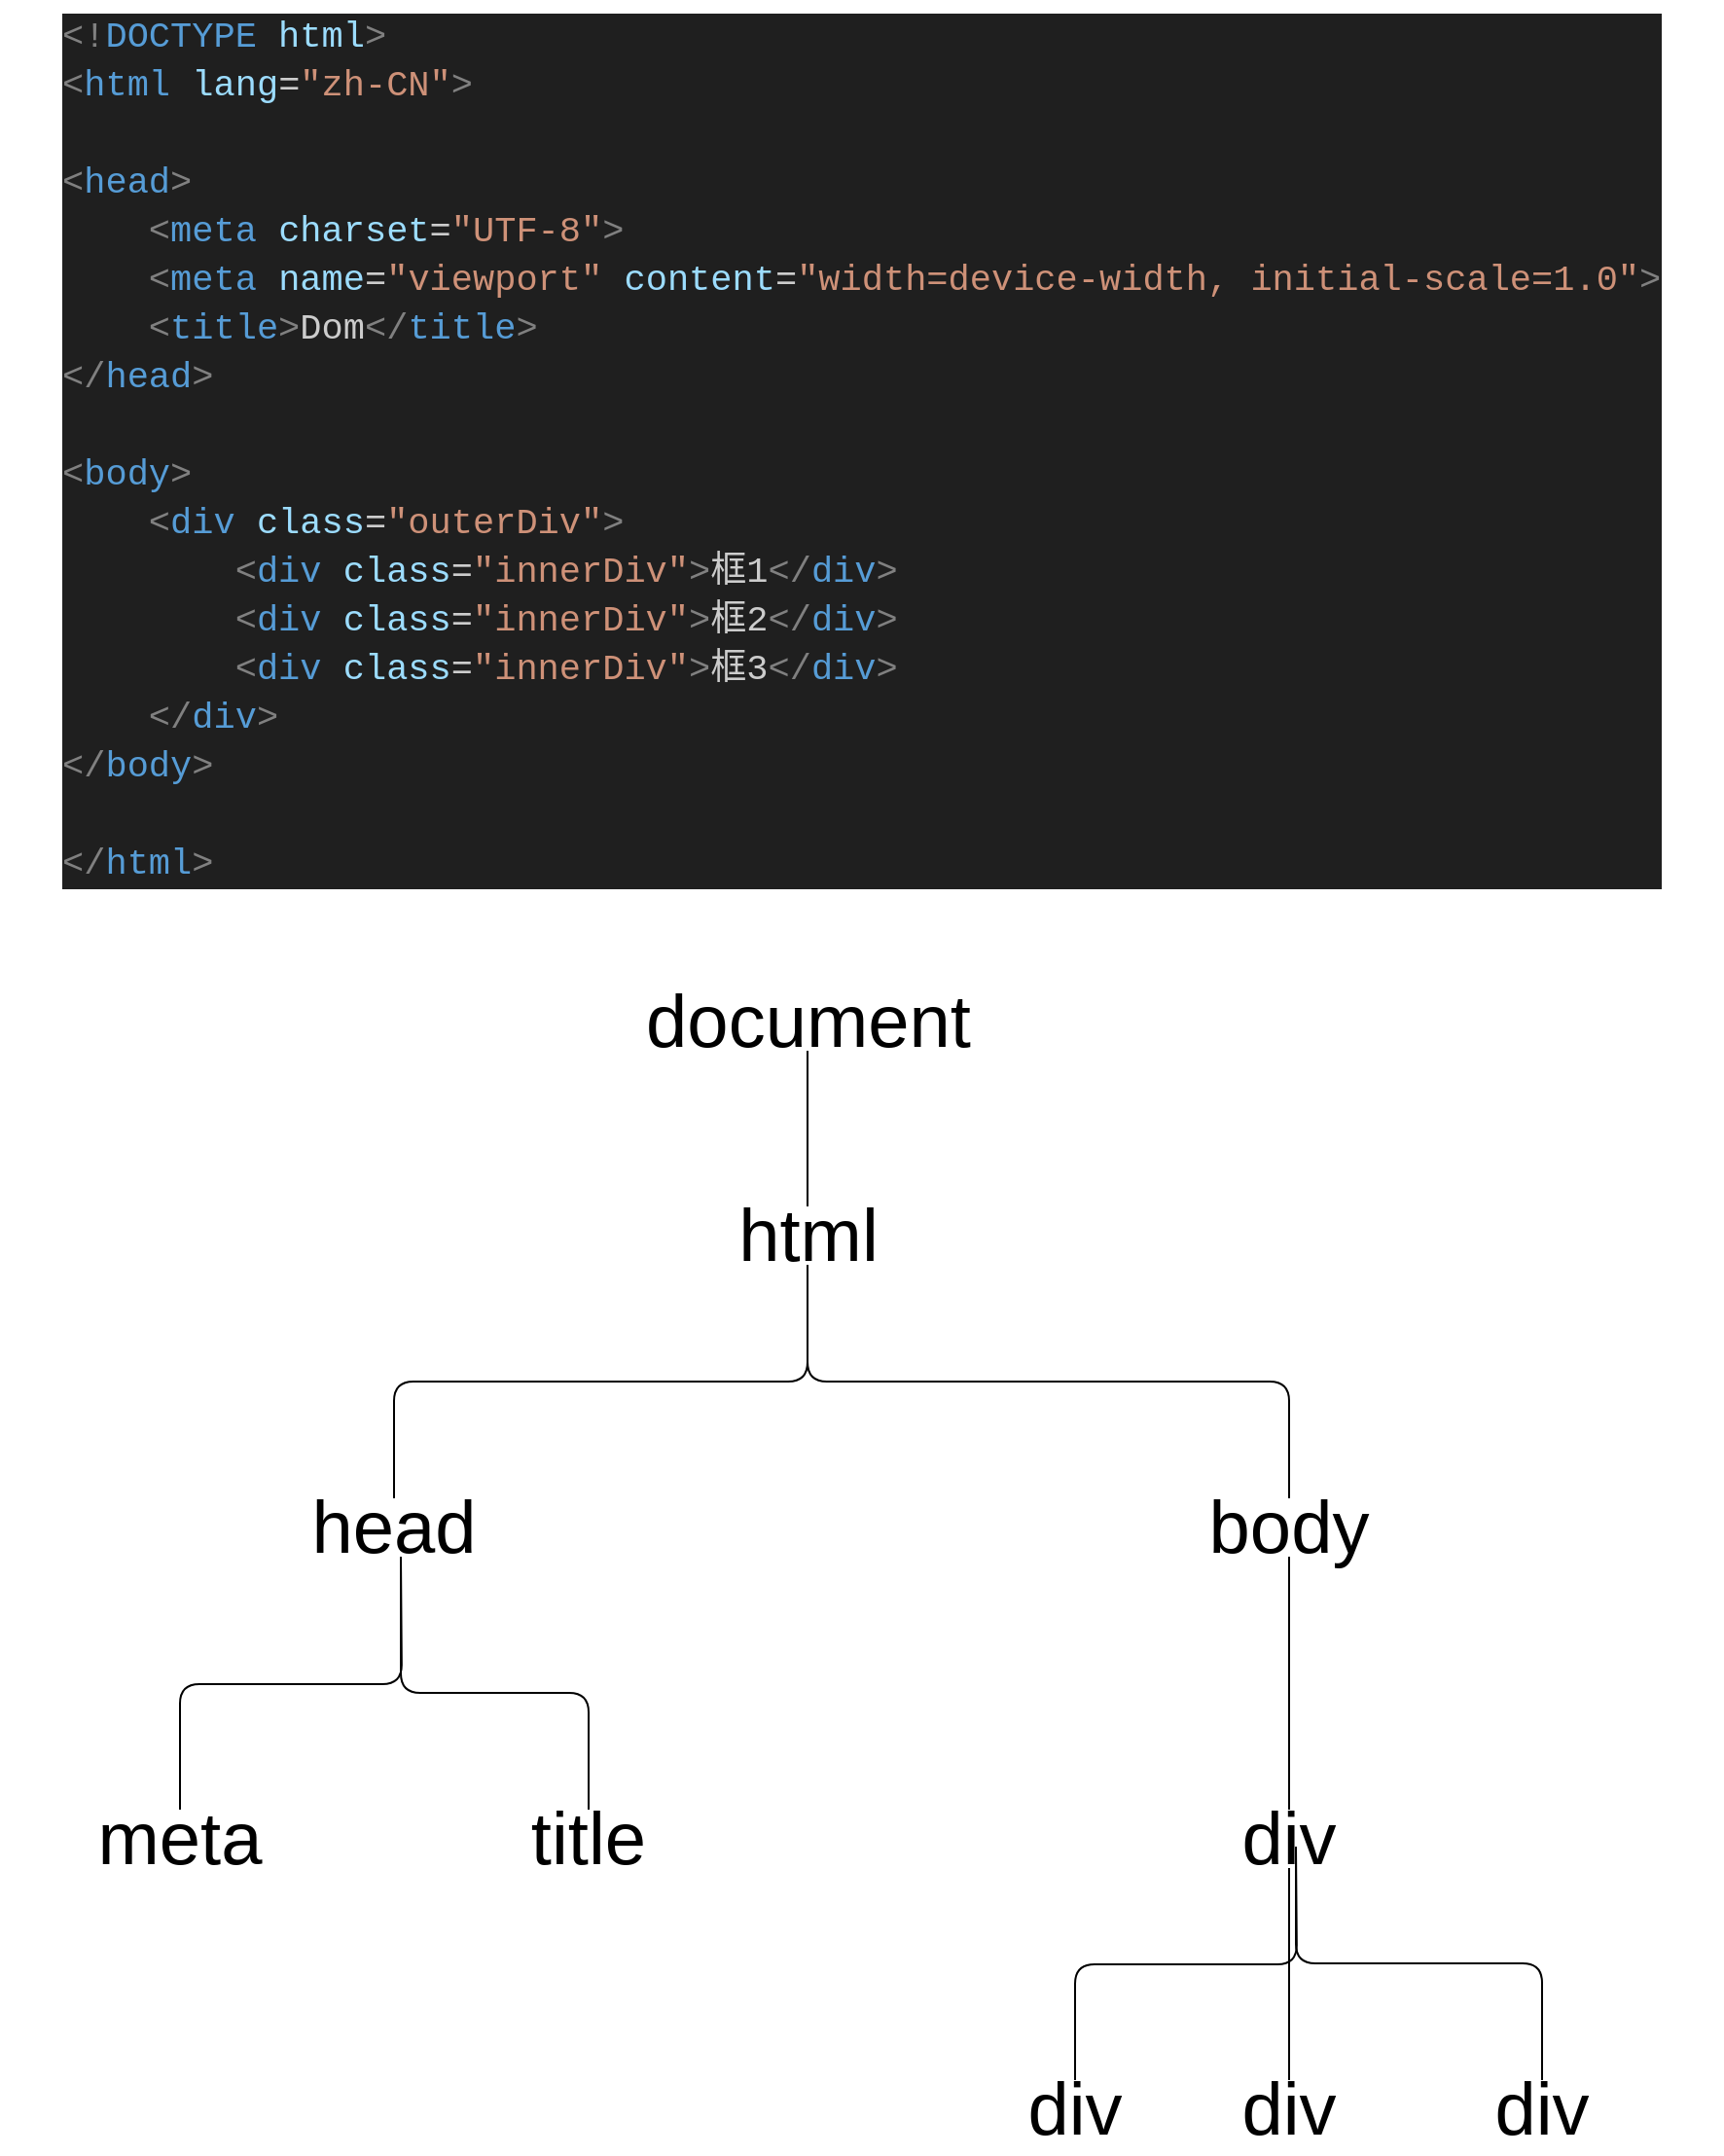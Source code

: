 <mxfile>
    <diagram id="sOhQCD3ukyDsmvhBt-Hc" name="第 1 页">
        <mxGraphModel dx="3302" dy="1405" grid="1" gridSize="10" guides="1" tooltips="1" connect="1" arrows="1" fold="1" page="1" pageScale="1" pageWidth="827" pageHeight="1169" math="0" shadow="0">
            <root>
                <mxCell id="0"/>
                <mxCell id="1" parent="0"/>
                <mxCell id="2" value="&lt;div style=&quot;color: #cccccc;background-color: #1f1f1f;font-family: Consolas, &#39;Courier New&#39;, monospace;font-weight: normal;font-size: 18.5px;line-height: 25px;white-space: pre;&quot;&gt;&lt;div&gt;&lt;span style=&quot;color: #808080;&quot;&gt;&amp;lt;!&lt;/span&gt;&lt;span style=&quot;color: #569cd6;&quot;&gt;DOCTYPE&lt;/span&gt;&lt;span style=&quot;color: #cccccc;&quot;&gt; &lt;/span&gt;&lt;span style=&quot;color: #9cdcfe;&quot;&gt;html&lt;/span&gt;&lt;span style=&quot;color: #808080;&quot;&gt;&amp;gt;&lt;/span&gt;&lt;/div&gt;&lt;div&gt;&lt;span style=&quot;color: #808080;&quot;&gt;&amp;lt;&lt;/span&gt;&lt;span style=&quot;color: #569cd6;&quot;&gt;html&lt;/span&gt;&lt;span style=&quot;color: #cccccc;&quot;&gt; &lt;/span&gt;&lt;span style=&quot;color: #9cdcfe;&quot;&gt;lang&lt;/span&gt;&lt;span style=&quot;color: #cccccc;&quot;&gt;=&lt;/span&gt;&lt;span style=&quot;color: #ce9178;&quot;&gt;&quot;zh-CN&quot;&lt;/span&gt;&lt;span style=&quot;color: #808080;&quot;&gt;&amp;gt;&lt;/span&gt;&lt;/div&gt;&lt;br&gt;&lt;div&gt;&lt;span style=&quot;color: #808080;&quot;&gt;&amp;lt;&lt;/span&gt;&lt;span style=&quot;color: #569cd6;&quot;&gt;head&lt;/span&gt;&lt;span style=&quot;color: #808080;&quot;&gt;&amp;gt;&lt;/span&gt;&lt;/div&gt;&lt;div&gt;&lt;span style=&quot;color: #cccccc;&quot;&gt;&amp;nbsp; &amp;nbsp; &lt;/span&gt;&lt;span style=&quot;color: #808080;&quot;&gt;&amp;lt;&lt;/span&gt;&lt;span style=&quot;color: #569cd6;&quot;&gt;meta&lt;/span&gt;&lt;span style=&quot;color: #cccccc;&quot;&gt; &lt;/span&gt;&lt;span style=&quot;color: #9cdcfe;&quot;&gt;charset&lt;/span&gt;&lt;span style=&quot;color: #cccccc;&quot;&gt;=&lt;/span&gt;&lt;span style=&quot;color: #ce9178;&quot;&gt;&quot;UTF-8&quot;&lt;/span&gt;&lt;span style=&quot;color: #808080;&quot;&gt;&amp;gt;&lt;/span&gt;&lt;/div&gt;&lt;div&gt;&lt;span style=&quot;color: #cccccc;&quot;&gt;&amp;nbsp; &amp;nbsp; &lt;/span&gt;&lt;span style=&quot;color: #808080;&quot;&gt;&amp;lt;&lt;/span&gt;&lt;span style=&quot;color: #569cd6;&quot;&gt;meta&lt;/span&gt;&lt;span style=&quot;color: #cccccc;&quot;&gt; &lt;/span&gt;&lt;span style=&quot;color: #9cdcfe;&quot;&gt;name&lt;/span&gt;&lt;span style=&quot;color: #cccccc;&quot;&gt;=&lt;/span&gt;&lt;span style=&quot;color: #ce9178;&quot;&gt;&quot;viewport&quot;&lt;/span&gt;&lt;span style=&quot;color: #cccccc;&quot;&gt; &lt;/span&gt;&lt;span style=&quot;color: #9cdcfe;&quot;&gt;content&lt;/span&gt;&lt;span style=&quot;color: #cccccc;&quot;&gt;=&lt;/span&gt;&lt;span style=&quot;color: #ce9178;&quot;&gt;&quot;width=device-width, initial-scale=1.0&quot;&lt;/span&gt;&lt;span style=&quot;color: #808080;&quot;&gt;&amp;gt;&lt;/span&gt;&lt;/div&gt;&lt;div&gt;&lt;span style=&quot;color: #cccccc;&quot;&gt;&amp;nbsp; &amp;nbsp; &lt;/span&gt;&lt;span style=&quot;color: #808080;&quot;&gt;&amp;lt;&lt;/span&gt;&lt;span style=&quot;color: #569cd6;&quot;&gt;title&lt;/span&gt;&lt;span style=&quot;color: #808080;&quot;&gt;&amp;gt;&lt;/span&gt;&lt;span style=&quot;color: #cccccc;&quot;&gt;Dom&lt;/span&gt;&lt;span style=&quot;color: #808080;&quot;&gt;&amp;lt;/&lt;/span&gt;&lt;span style=&quot;color: #569cd6;&quot;&gt;title&lt;/span&gt;&lt;span style=&quot;color: #808080;&quot;&gt;&amp;gt;&lt;/span&gt;&lt;/div&gt;&lt;div&gt;&lt;span style=&quot;color: #808080;&quot;&gt;&amp;lt;/&lt;/span&gt;&lt;span style=&quot;color: #569cd6;&quot;&gt;head&lt;/span&gt;&lt;span style=&quot;color: #808080;&quot;&gt;&amp;gt;&lt;/span&gt;&lt;/div&gt;&lt;br&gt;&lt;div&gt;&lt;span style=&quot;color: #808080;&quot;&gt;&amp;lt;&lt;/span&gt;&lt;span style=&quot;color: #569cd6;&quot;&gt;body&lt;/span&gt;&lt;span style=&quot;color: #808080;&quot;&gt;&amp;gt;&lt;/span&gt;&lt;/div&gt;&lt;div&gt;&lt;span style=&quot;color: #cccccc;&quot;&gt;&amp;nbsp; &amp;nbsp; &lt;/span&gt;&lt;span style=&quot;color: #808080;&quot;&gt;&amp;lt;&lt;/span&gt;&lt;span style=&quot;color: #569cd6;&quot;&gt;div&lt;/span&gt;&lt;span style=&quot;color: #cccccc;&quot;&gt; &lt;/span&gt;&lt;span style=&quot;color: #9cdcfe;&quot;&gt;class&lt;/span&gt;&lt;span style=&quot;color: #cccccc;&quot;&gt;=&lt;/span&gt;&lt;span style=&quot;color: #ce9178;&quot;&gt;&quot;outerDiv&quot;&lt;/span&gt;&lt;span style=&quot;color: #808080;&quot;&gt;&amp;gt;&lt;/span&gt;&lt;/div&gt;&lt;div&gt;&lt;span style=&quot;color: #cccccc;&quot;&gt;&amp;nbsp; &amp;nbsp; &amp;nbsp; &amp;nbsp; &lt;/span&gt;&lt;span style=&quot;color: #808080;&quot;&gt;&amp;lt;&lt;/span&gt;&lt;span style=&quot;color: #569cd6;&quot;&gt;div&lt;/span&gt;&lt;span style=&quot;color: #cccccc;&quot;&gt; &lt;/span&gt;&lt;span style=&quot;color: #9cdcfe;&quot;&gt;class&lt;/span&gt;&lt;span style=&quot;color: #cccccc;&quot;&gt;=&lt;/span&gt;&lt;span style=&quot;color: #ce9178;&quot;&gt;&quot;innerDiv&quot;&lt;/span&gt;&lt;span style=&quot;color: #808080;&quot;&gt;&amp;gt;&lt;/span&gt;&lt;span style=&quot;color: #cccccc;&quot;&gt;框1&lt;/span&gt;&lt;span style=&quot;color: #808080;&quot;&gt;&amp;lt;/&lt;/span&gt;&lt;span style=&quot;color: #569cd6;&quot;&gt;div&lt;/span&gt;&lt;span style=&quot;color: #808080;&quot;&gt;&amp;gt;&lt;/span&gt;&lt;/div&gt;&lt;div&gt;&lt;span style=&quot;color: #cccccc;&quot;&gt;&amp;nbsp; &amp;nbsp; &amp;nbsp; &amp;nbsp; &lt;/span&gt;&lt;span style=&quot;color: #808080;&quot;&gt;&amp;lt;&lt;/span&gt;&lt;span style=&quot;color: #569cd6;&quot;&gt;div&lt;/span&gt;&lt;span style=&quot;color: #cccccc;&quot;&gt; &lt;/span&gt;&lt;span style=&quot;color: #9cdcfe;&quot;&gt;class&lt;/span&gt;&lt;span style=&quot;color: #cccccc;&quot;&gt;=&lt;/span&gt;&lt;span style=&quot;color: #ce9178;&quot;&gt;&quot;innerDiv&quot;&lt;/span&gt;&lt;span style=&quot;color: #808080;&quot;&gt;&amp;gt;&lt;/span&gt;&lt;span style=&quot;color: #cccccc;&quot;&gt;框2&lt;/span&gt;&lt;span style=&quot;color: #808080;&quot;&gt;&amp;lt;/&lt;/span&gt;&lt;span style=&quot;color: #569cd6;&quot;&gt;div&lt;/span&gt;&lt;span style=&quot;color: #808080;&quot;&gt;&amp;gt;&lt;/span&gt;&lt;/div&gt;&lt;div&gt;&lt;span style=&quot;color: #cccccc;&quot;&gt;&amp;nbsp; &amp;nbsp; &amp;nbsp; &amp;nbsp; &lt;/span&gt;&lt;span style=&quot;color: #808080;&quot;&gt;&amp;lt;&lt;/span&gt;&lt;span style=&quot;color: #569cd6;&quot;&gt;div&lt;/span&gt;&lt;span style=&quot;color: #cccccc;&quot;&gt; &lt;/span&gt;&lt;span style=&quot;color: #9cdcfe;&quot;&gt;class&lt;/span&gt;&lt;span style=&quot;color: #cccccc;&quot;&gt;=&lt;/span&gt;&lt;span style=&quot;color: #ce9178;&quot;&gt;&quot;innerDiv&quot;&lt;/span&gt;&lt;span style=&quot;color: #808080;&quot;&gt;&amp;gt;&lt;/span&gt;&lt;span style=&quot;color: #cccccc;&quot;&gt;框3&lt;/span&gt;&lt;span style=&quot;color: #808080;&quot;&gt;&amp;lt;/&lt;/span&gt;&lt;span style=&quot;color: #569cd6;&quot;&gt;div&lt;/span&gt;&lt;span style=&quot;color: #808080;&quot;&gt;&amp;gt;&lt;/span&gt;&lt;/div&gt;&lt;div&gt;&lt;span style=&quot;color: #cccccc;&quot;&gt;&amp;nbsp; &amp;nbsp; &lt;/span&gt;&lt;span style=&quot;color: #808080;&quot;&gt;&amp;lt;/&lt;/span&gt;&lt;span style=&quot;color: #569cd6;&quot;&gt;div&lt;/span&gt;&lt;span style=&quot;color: #808080;&quot;&gt;&amp;gt;&lt;/span&gt;&lt;/div&gt;&lt;div&gt;&lt;span style=&quot;color: #808080;&quot;&gt;&amp;lt;/&lt;/span&gt;&lt;span style=&quot;color: #569cd6;&quot;&gt;body&lt;/span&gt;&lt;span style=&quot;color: #808080;&quot;&gt;&amp;gt;&lt;/span&gt;&lt;/div&gt;&lt;br&gt;&lt;div&gt;&lt;span style=&quot;color: #808080;&quot;&gt;&amp;lt;/&lt;/span&gt;&lt;span style=&quot;color: #569cd6;&quot;&gt;html&lt;/span&gt;&lt;span style=&quot;color: #808080;&quot;&gt;&amp;gt;&lt;/span&gt;&lt;/div&gt;&lt;/div&gt;" style="text;whiteSpace=wrap;html=1;" vertex="1" parent="1">
                    <mxGeometry x="-10" y="100" width="770" height="470" as="geometry"/>
                </mxCell>
                <mxCell id="3" value="&lt;font style=&quot;font-size: 38px;&quot;&gt;document&lt;/font&gt;" style="text;html=1;align=center;verticalAlign=middle;whiteSpace=wrap;rounded=0;" vertex="1" parent="1">
                    <mxGeometry x="282.5" y="610" width="185" height="30" as="geometry"/>
                </mxCell>
                <mxCell id="4" value="" style="endArrow=none;html=1;entryX=0.5;entryY=1;entryDx=0;entryDy=0;" edge="1" parent="1" target="3">
                    <mxGeometry width="50" height="50" relative="1" as="geometry">
                        <mxPoint x="375" y="720" as="sourcePoint"/>
                        <mxPoint x="280" y="770" as="targetPoint"/>
                    </mxGeometry>
                </mxCell>
                <mxCell id="6" value="&lt;font style=&quot;font-size: 38px;&quot;&gt;html&lt;/font&gt;" style="text;html=1;align=center;verticalAlign=middle;whiteSpace=wrap;rounded=0;" vertex="1" parent="1">
                    <mxGeometry x="282.5" y="720" width="185" height="30" as="geometry"/>
                </mxCell>
                <mxCell id="7" value="&lt;font style=&quot;font-size: 38px;&quot;&gt;head&lt;/font&gt;" style="text;html=1;align=center;verticalAlign=middle;whiteSpace=wrap;rounded=0;" vertex="1" parent="1">
                    <mxGeometry x="70" y="870" width="185" height="30" as="geometry"/>
                </mxCell>
                <mxCell id="8" value="&lt;font style=&quot;font-size: 38px;&quot;&gt;body&lt;/font&gt;" style="text;html=1;align=center;verticalAlign=middle;whiteSpace=wrap;rounded=0;" vertex="1" parent="1">
                    <mxGeometry x="530" y="870" width="185" height="30" as="geometry"/>
                </mxCell>
                <mxCell id="10" value="&lt;font style=&quot;font-size: 38px;&quot;&gt;meta&lt;/font&gt;" style="text;html=1;align=center;verticalAlign=middle;whiteSpace=wrap;rounded=0;" vertex="1" parent="1">
                    <mxGeometry x="-40" y="1030" width="185" height="30" as="geometry"/>
                </mxCell>
                <mxCell id="11" value="&lt;font style=&quot;font-size: 38px;&quot;&gt;title&lt;/font&gt;" style="text;html=1;align=center;verticalAlign=middle;whiteSpace=wrap;rounded=0;" vertex="1" parent="1">
                    <mxGeometry x="170" y="1030" width="185" height="30" as="geometry"/>
                </mxCell>
                <mxCell id="12" value="&lt;font style=&quot;font-size: 38px;&quot;&gt;div&lt;/font&gt;" style="text;html=1;align=center;verticalAlign=middle;whiteSpace=wrap;rounded=0;" vertex="1" parent="1">
                    <mxGeometry x="530" y="1030" width="185" height="30" as="geometry"/>
                </mxCell>
                <mxCell id="13" value="&lt;font style=&quot;font-size: 38px;&quot;&gt;div&lt;/font&gt;" style="text;html=1;align=center;verticalAlign=middle;whiteSpace=wrap;rounded=0;" vertex="1" parent="1">
                    <mxGeometry x="530" y="1169" width="185" height="30" as="geometry"/>
                </mxCell>
                <mxCell id="14" value="&lt;font style=&quot;font-size: 38px;&quot;&gt;div&lt;/font&gt;" style="text;html=1;align=center;verticalAlign=middle;whiteSpace=wrap;rounded=0;" vertex="1" parent="1">
                    <mxGeometry x="420" y="1169" width="185" height="30" as="geometry"/>
                </mxCell>
                <mxCell id="15" value="&lt;font style=&quot;font-size: 38px;&quot;&gt;div&lt;/font&gt;" style="text;html=1;align=center;verticalAlign=middle;whiteSpace=wrap;rounded=0;" vertex="1" parent="1">
                    <mxGeometry x="660" y="1169" width="185" height="30" as="geometry"/>
                </mxCell>
                <mxCell id="G0duZR5LWQeL_jGoXp1A-19" value="" style="endArrow=none;html=1;edgeStyle=orthogonalEdgeStyle;entryX=0.5;entryY=0;entryDx=0;entryDy=0;exitX=0.5;exitY=1;exitDx=0;exitDy=0;" edge="1" parent="1" source="6" target="8">
                    <mxGeometry width="50" height="50" relative="1" as="geometry">
                        <mxPoint x="390" y="790" as="sourcePoint"/>
                        <mxPoint x="460" y="780" as="targetPoint"/>
                        <Array as="points">
                            <mxPoint x="375" y="810"/>
                            <mxPoint x="622" y="810"/>
                        </Array>
                    </mxGeometry>
                </mxCell>
                <mxCell id="G0duZR5LWQeL_jGoXp1A-22" value="" style="endArrow=none;html=1;edgeStyle=orthogonalEdgeStyle;exitX=0.5;exitY=0;exitDx=0;exitDy=0;entryX=0.5;entryY=1;entryDx=0;entryDy=0;" edge="1" parent="1" source="7" target="6">
                    <mxGeometry width="50" height="50" relative="1" as="geometry">
                        <mxPoint x="410" y="830" as="sourcePoint"/>
                        <mxPoint x="460" y="780" as="targetPoint"/>
                    </mxGeometry>
                </mxCell>
                <mxCell id="G0duZR5LWQeL_jGoXp1A-23" value="" style="endArrow=none;html=1;edgeStyle=orthogonalEdgeStyle;entryX=0.5;entryY=0;entryDx=0;entryDy=0;exitX=0.5;exitY=1;exitDx=0;exitDy=0;" edge="1" parent="1" target="11">
                    <mxGeometry width="50" height="50" relative="1" as="geometry">
                        <mxPoint x="166" y="900" as="sourcePoint"/>
                        <mxPoint x="414" y="1020" as="targetPoint"/>
                        <Array as="points">
                            <mxPoint x="166" y="970"/>
                            <mxPoint x="262" y="970"/>
                        </Array>
                    </mxGeometry>
                </mxCell>
                <mxCell id="G0duZR5LWQeL_jGoXp1A-24" value="" style="endArrow=none;html=1;edgeStyle=orthogonalEdgeStyle;exitX=0.5;exitY=0;exitDx=0;exitDy=0;entryX=0.5;entryY=1;entryDx=0;entryDy=0;" edge="1" parent="1" source="10">
                    <mxGeometry width="50" height="50" relative="1" as="geometry">
                        <mxPoint x="-46" y="1020" as="sourcePoint"/>
                        <mxPoint x="166" y="900" as="targetPoint"/>
                    </mxGeometry>
                </mxCell>
                <mxCell id="G0duZR5LWQeL_jGoXp1A-25" value="" style="endArrow=none;html=1;entryX=0.5;entryY=1;entryDx=0;entryDy=0;exitX=0.5;exitY=0;exitDx=0;exitDy=0;" edge="1" parent="1" source="12" target="8">
                    <mxGeometry width="50" height="50" relative="1" as="geometry">
                        <mxPoint x="410" y="1040" as="sourcePoint"/>
                        <mxPoint x="460" y="990" as="targetPoint"/>
                    </mxGeometry>
                </mxCell>
                <mxCell id="G0duZR5LWQeL_jGoXp1A-26" value="" style="endArrow=none;html=1;entryX=0.5;entryY=1;entryDx=0;entryDy=0;exitX=0.5;exitY=0;exitDx=0;exitDy=0;" edge="1" parent="1" source="13" target="12">
                    <mxGeometry width="50" height="50" relative="1" as="geometry">
                        <mxPoint x="410" y="1250" as="sourcePoint"/>
                        <mxPoint x="460" y="1200" as="targetPoint"/>
                    </mxGeometry>
                </mxCell>
                <mxCell id="G0duZR5LWQeL_jGoXp1A-27" value="" style="endArrow=none;html=1;edgeStyle=orthogonalEdgeStyle;entryX=0.5;entryY=0;entryDx=0;entryDy=0;exitX=0.5;exitY=1;exitDx=0;exitDy=0;" edge="1" parent="1" target="15">
                    <mxGeometry width="50" height="50" relative="1" as="geometry">
                        <mxPoint x="626" y="1049" as="sourcePoint"/>
                        <mxPoint x="874" y="1169" as="targetPoint"/>
                        <Array as="points">
                            <mxPoint x="626" y="1109"/>
                            <mxPoint x="753" y="1109"/>
                        </Array>
                    </mxGeometry>
                </mxCell>
                <mxCell id="G0duZR5LWQeL_jGoXp1A-28" value="" style="endArrow=none;html=1;edgeStyle=orthogonalEdgeStyle;exitX=0.5;exitY=0;exitDx=0;exitDy=0;entryX=0.5;entryY=1;entryDx=0;entryDy=0;" edge="1" parent="1" source="14">
                    <mxGeometry width="50" height="50" relative="1" as="geometry">
                        <mxPoint x="414" y="1169" as="sourcePoint"/>
                        <mxPoint x="626" y="1049" as="targetPoint"/>
                    </mxGeometry>
                </mxCell>
            </root>
        </mxGraphModel>
    </diagram>
</mxfile>